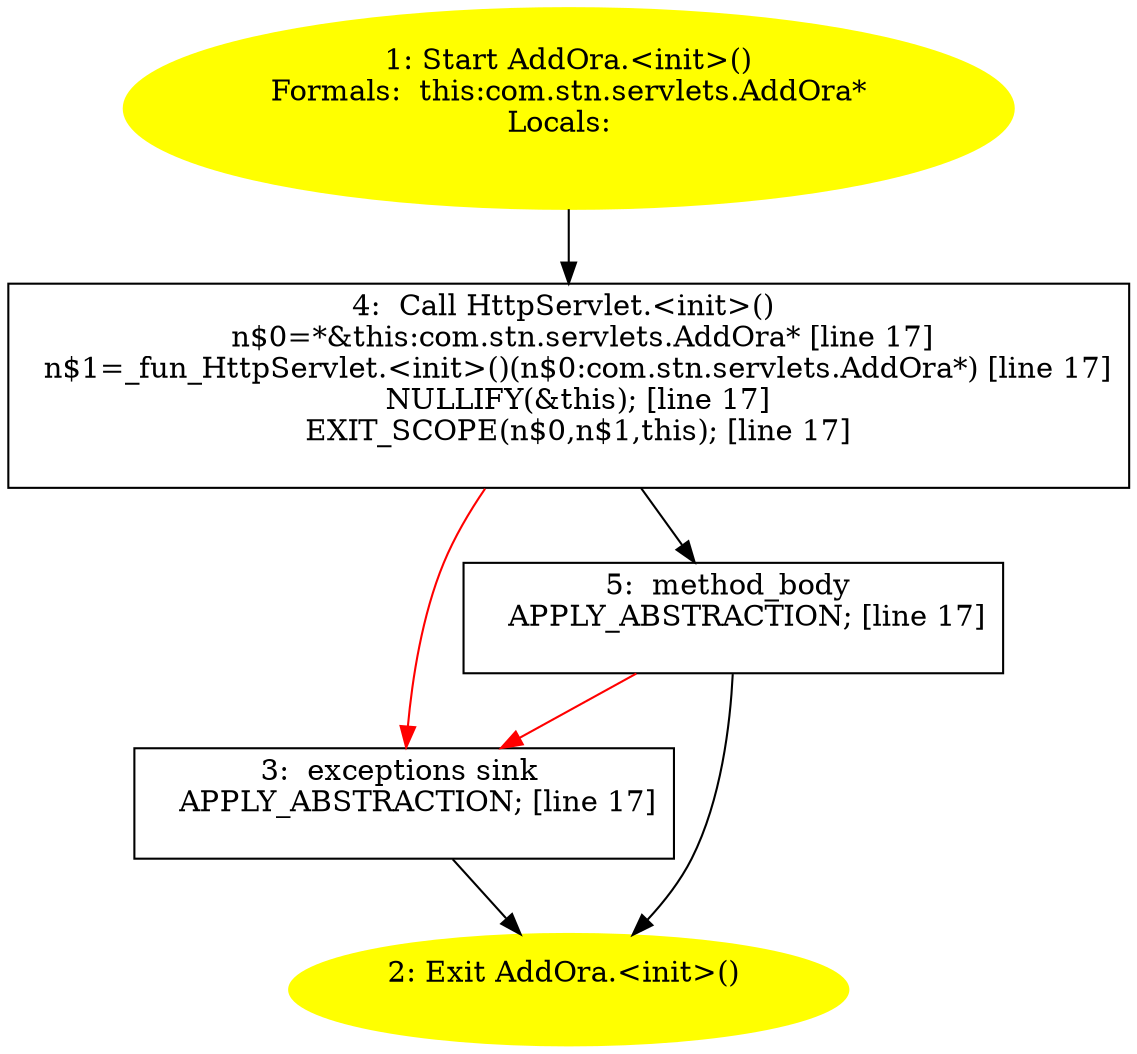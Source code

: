 /* @generated */
digraph cfg {
"com.stn.servlets.AddOra.<init>().3be3dee209a9260f2b477905ac30a7cc_1" [label="1: Start AddOra.<init>()\nFormals:  this:com.stn.servlets.AddOra*\nLocals:  \n  " color=yellow style=filled]
	

	 "com.stn.servlets.AddOra.<init>().3be3dee209a9260f2b477905ac30a7cc_1" -> "com.stn.servlets.AddOra.<init>().3be3dee209a9260f2b477905ac30a7cc_4" ;
"com.stn.servlets.AddOra.<init>().3be3dee209a9260f2b477905ac30a7cc_2" [label="2: Exit AddOra.<init>() \n  " color=yellow style=filled]
	

"com.stn.servlets.AddOra.<init>().3be3dee209a9260f2b477905ac30a7cc_3" [label="3:  exceptions sink \n   APPLY_ABSTRACTION; [line 17]\n " shape="box"]
	

	 "com.stn.servlets.AddOra.<init>().3be3dee209a9260f2b477905ac30a7cc_3" -> "com.stn.servlets.AddOra.<init>().3be3dee209a9260f2b477905ac30a7cc_2" ;
"com.stn.servlets.AddOra.<init>().3be3dee209a9260f2b477905ac30a7cc_4" [label="4:  Call HttpServlet.<init>() \n   n$0=*&this:com.stn.servlets.AddOra* [line 17]\n  n$1=_fun_HttpServlet.<init>()(n$0:com.stn.servlets.AddOra*) [line 17]\n  NULLIFY(&this); [line 17]\n  EXIT_SCOPE(n$0,n$1,this); [line 17]\n " shape="box"]
	

	 "com.stn.servlets.AddOra.<init>().3be3dee209a9260f2b477905ac30a7cc_4" -> "com.stn.servlets.AddOra.<init>().3be3dee209a9260f2b477905ac30a7cc_5" ;
	 "com.stn.servlets.AddOra.<init>().3be3dee209a9260f2b477905ac30a7cc_4" -> "com.stn.servlets.AddOra.<init>().3be3dee209a9260f2b477905ac30a7cc_3" [color="red" ];
"com.stn.servlets.AddOra.<init>().3be3dee209a9260f2b477905ac30a7cc_5" [label="5:  method_body \n   APPLY_ABSTRACTION; [line 17]\n " shape="box"]
	

	 "com.stn.servlets.AddOra.<init>().3be3dee209a9260f2b477905ac30a7cc_5" -> "com.stn.servlets.AddOra.<init>().3be3dee209a9260f2b477905ac30a7cc_2" ;
	 "com.stn.servlets.AddOra.<init>().3be3dee209a9260f2b477905ac30a7cc_5" -> "com.stn.servlets.AddOra.<init>().3be3dee209a9260f2b477905ac30a7cc_3" [color="red" ];
}
